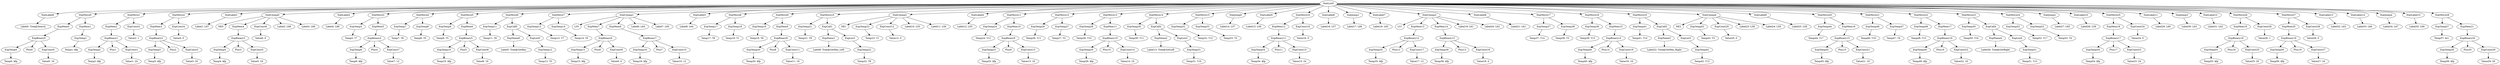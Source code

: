 digraph {
	ordering = out;
	ExpConst29 -> "Value29: 20";
	StatMove28 -> ExpTemp57;
	StatMove28 -> ExpMem21;
	StatMove13 -> ExpTemp28;
	StatMove13 -> ExpMem11;
	ExpTemp27 -> "Temp27: T2";
	ExpList4 -> ExpTemp51;
	ExpTemp26 -> "Temp26: T11";
	ExpTemp41 -> "Temp41: T14";
	ExpTemp29 -> "Temp29: $fp";
	ExpTemp10 -> "Temp10: $fp";
	ExpTemp25 -> "Temp25: $fp";
	StatLabel4 -> "Label12: L55";
	ExpTemp20 -> "Temp20: $fp";
	ExpName0 -> "Label5: Tree@GetKey";
	ExpConst8 -> "Value8: 16";
	ExpTemp48 -> "Temp48: T15";
	ExpMem11 -> ExpBinary10;
	StatMove26 -> ExpMem19;
	StatMove26 -> ExpConst26;
	ExpTemp23 -> "Temp23: T1";
	ExpMem8 -> ExpBinary7;
	StatLabel3 -> "Label8: L64";
	StatMove15 -> ExpTemp32;
	StatMove15 -> ExpTemp33;
	ExpTemp16 -> "Temp16: $fp";
	StatCJump2 -> NE1;
	StatCJump2 -> ExpTemp23;
	StatCJump2 -> ExpConst12;
	StatCJump2 -> "Label10: L55";
	StatCJump2 -> "Label11: L56";
	ExpBinary6 -> ExpTemp15;
	ExpBinary6 -> Plus6;
	ExpBinary6 -> ExpConst9;
	StatMove24 -> ExpTemp52;
	StatMove24 -> ExpTemp53;
	ExpName1 -> "Label9: Tree@GetHas_Left";
	ExpTemp15 -> "Temp15: $fp";
	StatCJump1 -> LT0;
	StatCJump1 -> ExpMem7;
	StatCJump1 -> ExpMem8;
	StatCJump1 -> "Label6: L64";
	StatCJump1 -> "Label7: L65";
	ExpCall3 -> ExpName3;
	ExpCall3 -> ExpList3;
	ExpConst25 -> "Value25: 20";
	StatMove12 -> ExpTemp26;
	StatMove12 -> ExpTemp27;
	ExpConst19 -> "Value19: 16";
	ExpBinary10 -> ExpTemp29;
	ExpBinary10 -> Plus10;
	ExpBinary10 -> ExpConst14;
	ExpTemp13 -> "Temp13: T7";
	ExpCall0 -> ExpName0;
	ExpCall0 -> ExpList0;
	ExpTemp17 -> "Temp17: T9";
	ExpConst3 -> "Value3: 20";
	ExpTemp21 -> "Temp21: T9";
	ExpConst7 -> "Value7: 12";
	StatLabel1 -> "Label1: L67";
	ExpTemp12 -> "Temp12: T5";
	ExpTemp14 -> "Temp14: T0";
	StatLabel6 -> "Label16: L57";
	ExpMem21 -> ExpBinary20;
	ExpConst23 -> "Value23: 24";
	ExpMem2 -> ExpBinary1;
	ExpTemp33 -> "Temp33: T2";
	StatMove1 -> ExpMem2;
	StatMove1 -> ExpConst2;
	StatCJump0 -> NE0;
	StatCJump0 -> ExpMem4;
	StatCJump0 -> ExpConst6;
	StatCJump0 -> "Label2: L68";
	StatCJump0 -> "Label3: L69";
	ExpConst12 -> "Value12: 0";
	ExpBinary9 -> ExpTemp25;
	ExpBinary9 -> Plus9;
	ExpBinary9 -> ExpConst13;
	ExpTemp8 -> "Temp8: T0";
	ExpMem15 -> ExpBinary14;
	ExpConst1 -> "Value1: 24";
	StatLabel12 -> "Label31: L62";
	ExpBinary0 -> ExpTemp0;
	ExpBinary0 -> Plus0;
	ExpBinary0 -> ExpConst0;
	StatMove10 -> ExpTemp21;
	StatMove10 -> ExpCall1;
	ExpMem4 -> ExpBinary3;
	ExpBinary11 -> ExpTemp34;
	ExpBinary11 -> Plus11;
	ExpBinary11 -> ExpConst15;
	ExpBinary20 -> ExpTemp58;
	ExpBinary20 -> Plus20;
	ExpBinary20 -> ExpConst29;
	ExpTemp28 -> "Temp28: T10";
	StatMove8 -> ExpTemp17;
	StatMove8 -> ExpTemp18;
	ExpMem16 -> ExpBinary15;
	ExpBinary2 -> ExpTemp3;
	ExpBinary2 -> Plus2;
	ExpBinary2 -> ExpConst3;
	ExpMem5 -> ExpBinary4;
	ExpTemp53 -> "Temp53: T4";
	ExpTemp19 -> "Temp19: T8";
	StatMove2 -> ExpMem3;
	StatMove2 -> ExpConst4;
	ExpBinary13 -> ExpTemp36;
	ExpBinary13 -> Plus13;
	ExpBinary13 -> ExpConst18;
	ExpTemp54 -> "Temp54: $fp";
	ExpTemp2 -> "Temp2: $fp";
	StatLabel11 -> "Label29: L60";
	ExpMem3 -> ExpBinary2;
	ExpList1 -> ExpTemp22;
	ExpTemp1 -> "Temp1: $fp";
	ExpBinary4 -> ExpTemp6;
	ExpBinary4 -> Plus4;
	ExpBinary4 -> ExpConst7;
	StatMove23 -> ExpTemp50;
	StatMove23 -> ExpCall4;
	ExpTemp35 -> "Temp35: $fp";
	ExpBinary1 -> ExpTemp2;
	ExpBinary1 -> Plus1;
	ExpBinary1 -> ExpConst1;
	ExpConst10 -> "Value10: 12";
	StatMove9 -> ExpTemp19;
	StatMove9 -> ExpMem9;
	StatMove4 -> ExpTemp7;
	StatMove4 -> ExpTemp8;
	StatLabel2 -> "Label4: L68";
	StatMove5 -> ExpTemp9;
	StatMove5 -> ExpMem6;
	ExpConst14 -> "Value14: 16";
	ExpConst9 -> "Value9: 4";
	ExpBinary17 -> ExpTemp54;
	ExpBinary17 -> Plus17;
	ExpBinary17 -> ExpConst23;
	ExpTemp4 -> "Temp4: $fp";
	StatLabel5 -> "Label15: L56";
	StatMove19 -> ExpTemp41;
	StatMove19 -> ExpCall3;
	ExpTemp0 -> "Temp0: $fp";
	StatMove7 -> ExpTemp13;
	StatMove7 -> ExpTemp14;
	ExpTemp7 -> "Temp7: T6";
	ExpBinary8 -> ExpTemp20;
	ExpBinary8 -> Plus8;
	ExpBinary8 -> ExpConst11;
	ExpConst5 -> "Value5: 24";
	ExpTemp39 -> "Temp39: T13";
	ExpTemp58 -> "Temp58: $fp";
	ExpMem1 -> ExpTemp1;
	ExpMem9 -> ExpBinary8;
	ExpConst6 -> "Value6: 0";
	StatMove27 -> ExpMem20;
	StatMove27 -> ExpConst28;
	ExpTemp22 -> "Temp22: T8";
	ExpList2 -> ExpTemp31;
	StatMove3 -> ExpTemp5;
	StatMove3 -> ExpMem5;
	StatLabel0 -> "Label0: Tree@Search";
	ExpConst24 -> "Value24: 0";
	ExpTemp11 -> "Temp11: T6";
	ExpConst0 -> "Value0: 16";
	ExpTemp9 -> "Temp9: T5";
	ExpCall4 -> ExpName4;
	ExpCall4 -> ExpList4;
	StatJump3 -> "Label30: L63";
	ExpBinary7 -> ExpTemp16;
	ExpBinary7 -> Plus7;
	ExpBinary7 -> ExpConst10;
	ExpBinary5 -> ExpTemp10;
	ExpBinary5 -> Plus5;
	ExpBinary5 -> ExpConst8;
	ExpTemp43 -> "Temp43: T3";
	ExpConst4 -> "Value4: 0";
	StatMove22 -> ExpTemp48;
	StatMove22 -> ExpMem17;
	ExpCall1 -> ExpName1;
	ExpCall1 -> ExpList1;
	ExpMem19 -> ExpBinary18;
	ExpTemp31 -> "Temp31: T10";
	ExpTemp24 -> "Temp24: T12";
	ExpTemp30 -> "Temp30: T11";
	StatMove14 -> ExpTemp30;
	StatMove14 -> ExpCall2;
	ExpName2 -> "Label13: Tree@GetLeft";
	ExpConst2 -> "Value2: 1";
	ExpCall2 -> ExpName2;
	ExpCall2 -> ExpList2;
	ExpBinary15 -> ExpTemp45;
	ExpBinary15 -> Plus15;
	ExpBinary15 -> ExpConst21;
	ExpConst11 -> "Value11: 16";
	ExpTemp47 -> "Temp47: T4";
	ExpTemp32 -> "Temp32: T12";
	StatJump0 -> "Label14: L57";
	StatMove11 -> ExpTemp24;
	StatMove11 -> ExpMem10;
	ExpTemp44 -> "Temp44: T17";
	StatLabel7 -> "Label18: L65";
	ExpTemp34 -> "Temp34: $fp";
	ExpConst15 -> "Value15: 24";
	ExpMem12 -> ExpBinary11;
	StatList0 -> StatLabel0;
	StatList0 -> StatMove0;
	StatList0 -> StatMove1;
	StatList0 -> StatMove2;
	StatList0 -> StatLabel1;
	StatList0 -> StatCJump0;
	StatList0 -> StatLabel2;
	StatList0 -> StatMove3;
	StatList0 -> StatMove4;
	StatList0 -> StatMove5;
	StatList0 -> StatMove6;
	StatList0 -> StatMove7;
	StatList0 -> StatCJump1;
	StatList0 -> StatLabel3;
	StatList0 -> StatMove8;
	StatList0 -> StatMove9;
	StatList0 -> StatMove10;
	StatList0 -> StatCJump2;
	StatList0 -> StatLabel4;
	StatList0 -> StatMove11;
	StatList0 -> StatMove12;
	StatList0 -> StatMove13;
	StatList0 -> StatMove14;
	StatList0 -> StatMove15;
	StatList0 -> StatJump0;
	StatList0 -> StatLabel5;
	StatList0 -> StatMove16;
	StatList0 -> StatLabel6;
	StatList0 -> StatJump1;
	StatList0 -> StatLabel7;
	StatList0 -> StatCJump3;
	StatList0 -> StatLabel8;
	StatList0 -> StatMove17;
	StatList0 -> StatMove18;
	StatList0 -> StatMove19;
	StatList0 -> StatCJump4;
	StatList0 -> StatLabel9;
	StatList0 -> StatMove20;
	StatList0 -> StatMove21;
	StatList0 -> StatMove22;
	StatList0 -> StatMove23;
	StatList0 -> StatMove24;
	StatList0 -> StatJump2;
	StatList0 -> StatLabel10;
	StatList0 -> StatMove25;
	StatList0 -> StatLabel11;
	StatList0 -> StatJump3;
	StatList0 -> StatLabel12;
	StatList0 -> StatMove26;
	StatList0 -> StatMove27;
	StatList0 -> StatLabel13;
	StatList0 -> StatLabel14;
	StatList0 -> StatJump4;
	StatList0 -> StatLabel15;
	StatList0 -> StatMove28;
	StatMove16 -> ExpMem12;
	StatMove16 -> ExpConst16;
	ExpMem6 -> ExpBinary5;
	ExpConst16 -> "Value16: 0";
	ExpTemp52 -> "Temp52: T17";
	StatJump1 -> "Label17: L66";
	ExpMem7 -> ExpBinary6;
	ExpConst13 -> "Value13: 16";
	ExpTemp46 -> "Temp46: T16";
	StatMove6 -> ExpTemp11;
	StatMove6 -> ExpCall0;
	ExpBinary12 -> ExpTemp35;
	ExpBinary12 -> Plus12;
	ExpBinary12 -> ExpConst17;
	ExpConst26 -> "Value26: 1";
	ExpConst18 -> "Value18: 4";
	ExpConst17 -> "Value17: 12";
	StatCJump4 -> NE2;
	StatCJump4 -> ExpTemp43;
	StatCJump4 -> ExpConst20;
	StatCJump4 -> "Label23: L58";
	StatCJump4 -> "Label24: L59";
	ExpMem13 -> ExpBinary12;
	ExpMem0 -> ExpBinary0;
	ExpTemp36 -> "Temp36: $fp";
	StatLabel14 -> "Label33: L66";
	ExpMem14 -> ExpBinary13;
	ExpTemp37 -> "Temp37: T14";
	StatMove17 -> ExpTemp37;
	StatMove17 -> ExpTemp38;
	ExpTemp38 -> "Temp38: T3";
	StatMove18 -> ExpTemp39;
	StatMove18 -> ExpMem15;
	ExpBinary3 -> ExpTemp4;
	ExpBinary3 -> Plus3;
	ExpBinary3 -> ExpConst5;
	ExpTemp40 -> "Temp40: $fp";
	ExpList0 -> ExpTemp12;
	ExpConst22 -> "Value22: 16";
	StatMove0 -> ExpMem0;
	StatMove0 -> ExpMem1;
	ExpBinary14 -> ExpTemp40;
	ExpBinary14 -> Plus14;
	ExpBinary14 -> ExpConst19;
	ExpName3 -> "Label22: Tree@GetHas_Right";
	ExpTemp42 -> "Temp42: T13";
	StatMove25 -> ExpMem18;
	StatMove25 -> ExpConst24;
	ExpList3 -> ExpTemp42;
	ExpConst20 -> "Value20: 0";
	StatLabel9 -> "Label25: L58";
	StatMove20 -> ExpTemp44;
	StatMove20 -> ExpMem16;
	ExpTemp49 -> "Temp49: $fp";
	ExpConst21 -> "Value21: 16";
	ExpTemp5 -> "Temp5: T7";
	ExpTemp57 -> "Temp57: $rv";
	StatMove21 -> ExpTemp46;
	StatMove21 -> ExpTemp47;
	ExpTemp45 -> "Temp45: $fp";
	StatLabel15 -> "Label35: L69";
	ExpBinary16 -> ExpTemp49;
	ExpBinary16 -> Plus16;
	ExpBinary16 -> ExpConst22;
	ExpTemp18 -> "Temp18: T1";
	ExpConst28 -> "Value28: 0";
	ExpMem17 -> ExpBinary16;
	ExpTemp50 -> "Temp50: T16";
	ExpName4 -> "Label26: Tree@GetRight";
	ExpTemp51 -> "Temp51: T15";
	StatJump2 -> "Label27: L60";
	StatLabel10 -> "Label28: L59";
	ExpMem18 -> ExpBinary17;
	StatCJump3 -> LT1;
	StatCJump3 -> ExpMem13;
	StatCJump3 -> ExpMem14;
	StatCJump3 -> "Label19: L61";
	StatCJump3 -> "Label20: L62";
	ExpTemp55 -> "Temp55: $fp";
	ExpTemp3 -> "Temp3: $fp";
	ExpTemp6 -> "Temp6: $fp";
	StatLabel8 -> "Label21: L61";
	ExpBinary18 -> ExpTemp55;
	ExpBinary18 -> Plus18;
	ExpBinary18 -> ExpConst25;
	ExpTemp56 -> "Temp56: $fp";
	ExpBinary19 -> ExpTemp56;
	ExpBinary19 -> Plus19;
	ExpBinary19 -> ExpConst27;
	ExpConst27 -> "Value27: 24";
	ExpMem20 -> ExpBinary19;
	StatLabel13 -> "Label32: L63";
	ExpMem10 -> ExpBinary9;
	StatJump4 -> "Label34: L67";
}

